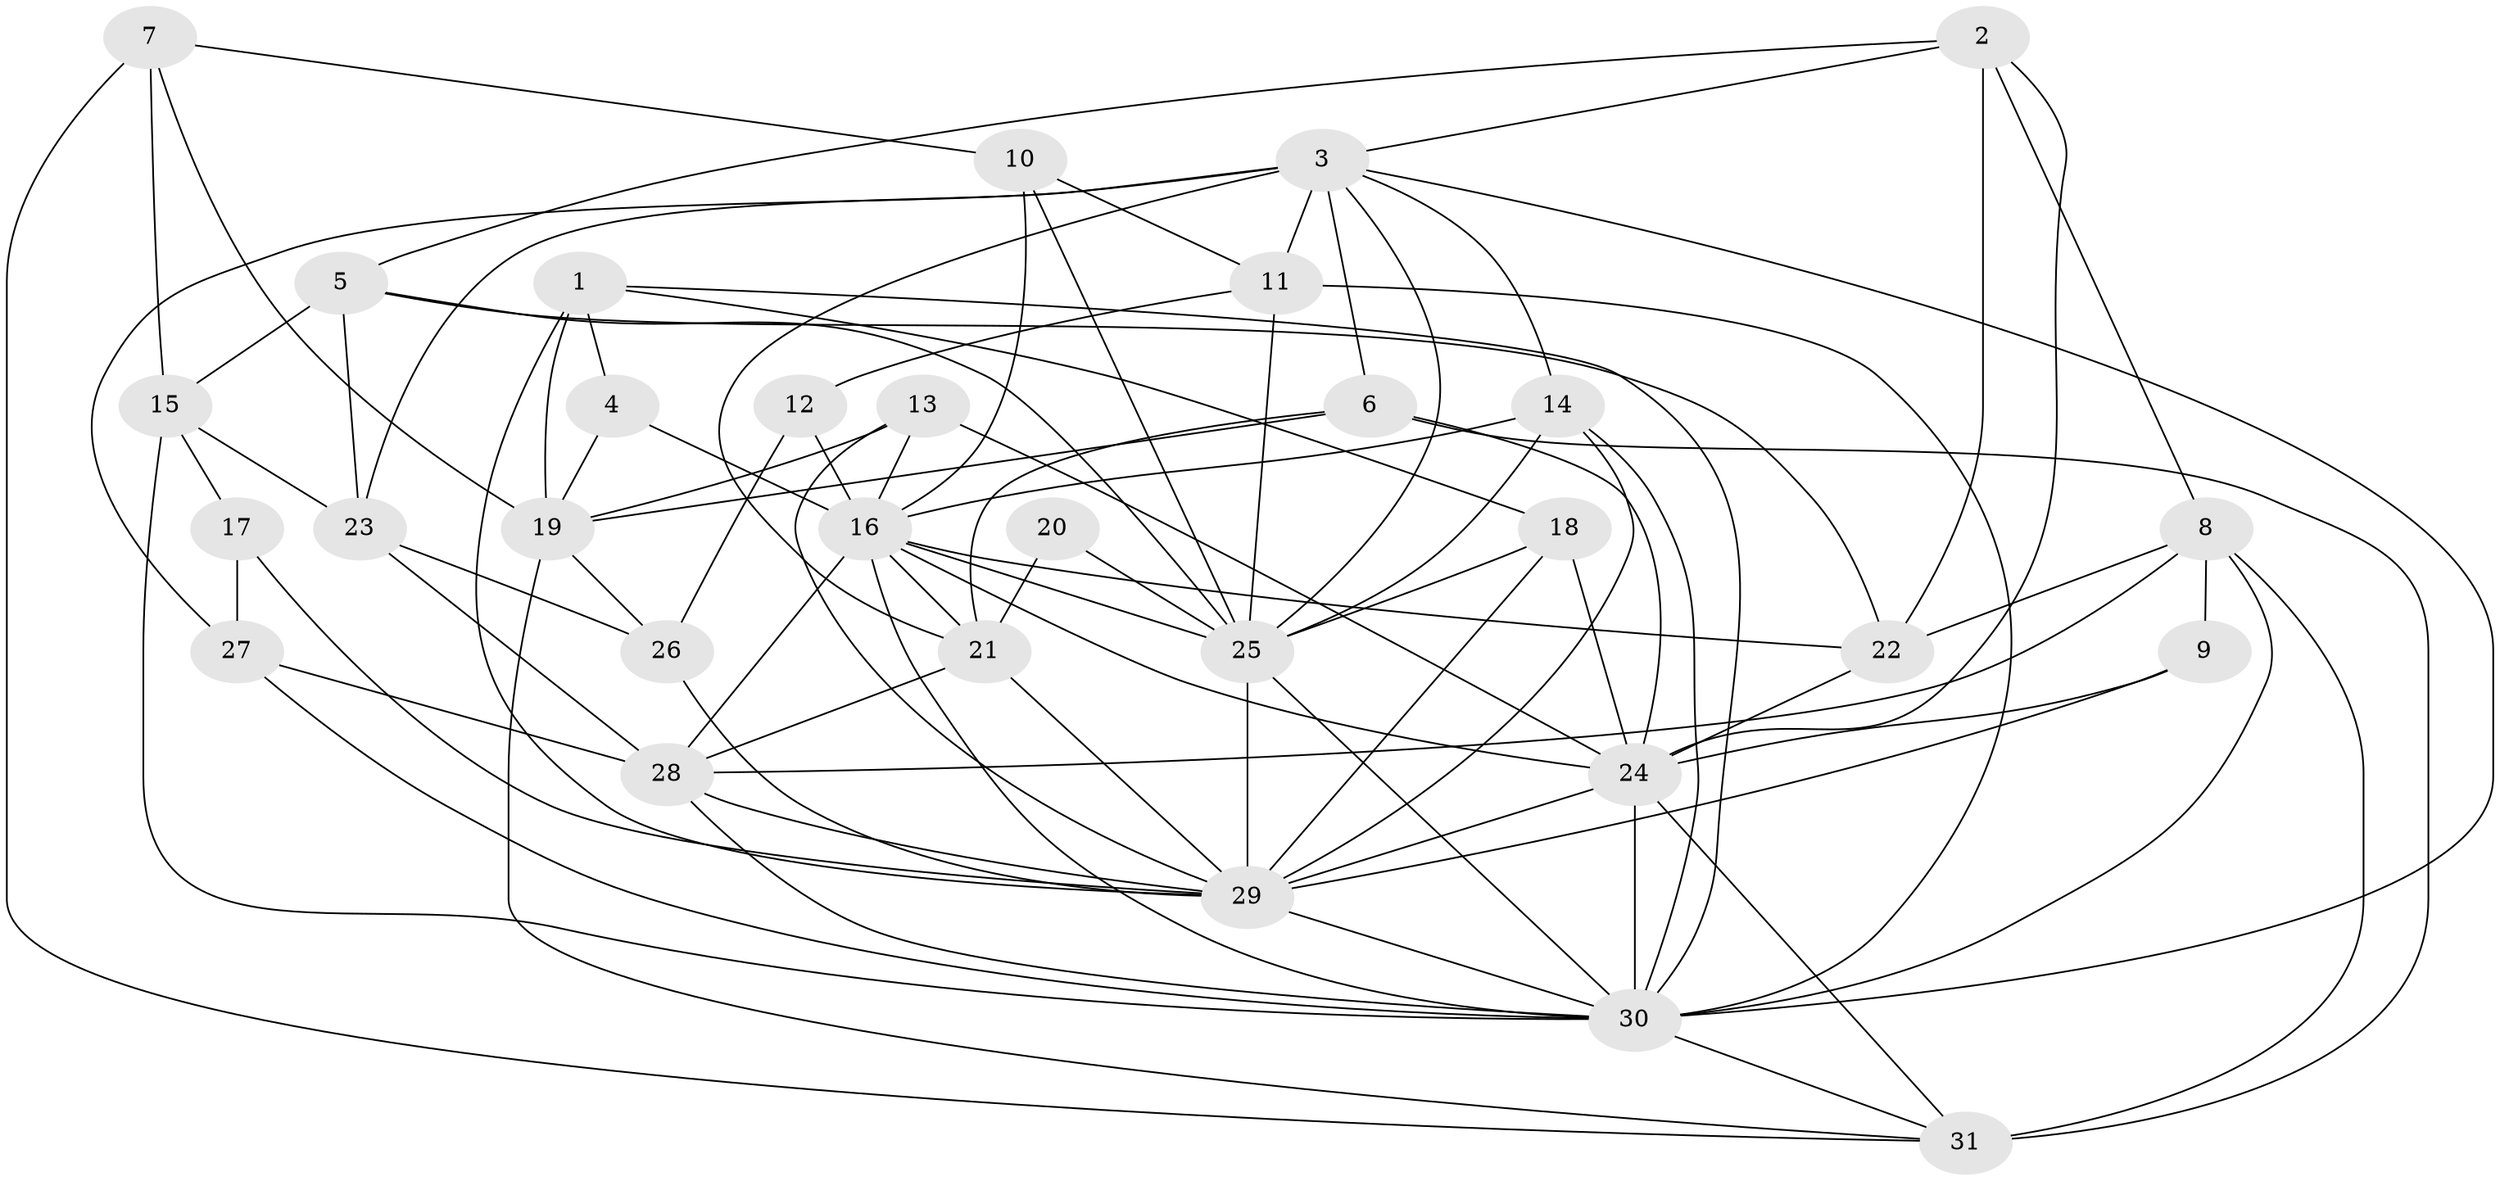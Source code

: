 // original degree distribution, {5: 0.22077922077922077, 4: 0.2597402597402597, 6: 0.07792207792207792, 3: 0.3116883116883117, 7: 0.03896103896103896, 2: 0.09090909090909091}
// Generated by graph-tools (version 1.1) at 2025/37/03/04/25 23:37:14]
// undirected, 31 vertices, 90 edges
graph export_dot {
  node [color=gray90,style=filled];
  1;
  2;
  3;
  4;
  5;
  6;
  7;
  8;
  9;
  10;
  11;
  12;
  13;
  14;
  15;
  16;
  17;
  18;
  19;
  20;
  21;
  22;
  23;
  24;
  25;
  26;
  27;
  28;
  29;
  30;
  31;
  1 -- 4 [weight=1.0];
  1 -- 18 [weight=1.0];
  1 -- 19 [weight=1.0];
  1 -- 29 [weight=1.0];
  1 -- 30 [weight=1.0];
  2 -- 3 [weight=1.0];
  2 -- 5 [weight=1.0];
  2 -- 8 [weight=1.0];
  2 -- 22 [weight=1.0];
  2 -- 24 [weight=1.0];
  3 -- 6 [weight=1.0];
  3 -- 11 [weight=1.0];
  3 -- 14 [weight=2.0];
  3 -- 21 [weight=2.0];
  3 -- 23 [weight=1.0];
  3 -- 25 [weight=1.0];
  3 -- 27 [weight=2.0];
  3 -- 30 [weight=1.0];
  4 -- 16 [weight=1.0];
  4 -- 19 [weight=1.0];
  5 -- 15 [weight=1.0];
  5 -- 22 [weight=1.0];
  5 -- 23 [weight=1.0];
  5 -- 25 [weight=1.0];
  6 -- 19 [weight=1.0];
  6 -- 21 [weight=2.0];
  6 -- 24 [weight=1.0];
  6 -- 31 [weight=1.0];
  7 -- 10 [weight=1.0];
  7 -- 15 [weight=1.0];
  7 -- 19 [weight=2.0];
  7 -- 31 [weight=2.0];
  8 -- 9 [weight=1.0];
  8 -- 22 [weight=1.0];
  8 -- 28 [weight=1.0];
  8 -- 30 [weight=1.0];
  8 -- 31 [weight=2.0];
  9 -- 24 [weight=1.0];
  9 -- 29 [weight=1.0];
  10 -- 11 [weight=1.0];
  10 -- 16 [weight=1.0];
  10 -- 25 [weight=1.0];
  11 -- 12 [weight=1.0];
  11 -- 25 [weight=2.0];
  11 -- 30 [weight=1.0];
  12 -- 16 [weight=2.0];
  12 -- 26 [weight=1.0];
  13 -- 16 [weight=1.0];
  13 -- 19 [weight=1.0];
  13 -- 24 [weight=1.0];
  13 -- 29 [weight=1.0];
  14 -- 16 [weight=1.0];
  14 -- 25 [weight=2.0];
  14 -- 29 [weight=1.0];
  14 -- 30 [weight=1.0];
  15 -- 17 [weight=1.0];
  15 -- 23 [weight=1.0];
  15 -- 30 [weight=1.0];
  16 -- 21 [weight=2.0];
  16 -- 22 [weight=1.0];
  16 -- 24 [weight=1.0];
  16 -- 25 [weight=2.0];
  16 -- 28 [weight=1.0];
  16 -- 30 [weight=1.0];
  17 -- 27 [weight=1.0];
  17 -- 29 [weight=1.0];
  18 -- 24 [weight=1.0];
  18 -- 25 [weight=1.0];
  18 -- 29 [weight=1.0];
  19 -- 26 [weight=1.0];
  19 -- 31 [weight=1.0];
  20 -- 21 [weight=1.0];
  20 -- 25 [weight=1.0];
  21 -- 28 [weight=1.0];
  21 -- 29 [weight=1.0];
  22 -- 24 [weight=1.0];
  23 -- 26 [weight=1.0];
  23 -- 28 [weight=1.0];
  24 -- 29 [weight=2.0];
  24 -- 30 [weight=1.0];
  24 -- 31 [weight=1.0];
  25 -- 29 [weight=1.0];
  25 -- 30 [weight=1.0];
  26 -- 29 [weight=1.0];
  27 -- 28 [weight=1.0];
  27 -- 30 [weight=1.0];
  28 -- 29 [weight=1.0];
  28 -- 30 [weight=1.0];
  29 -- 30 [weight=1.0];
  30 -- 31 [weight=1.0];
}
